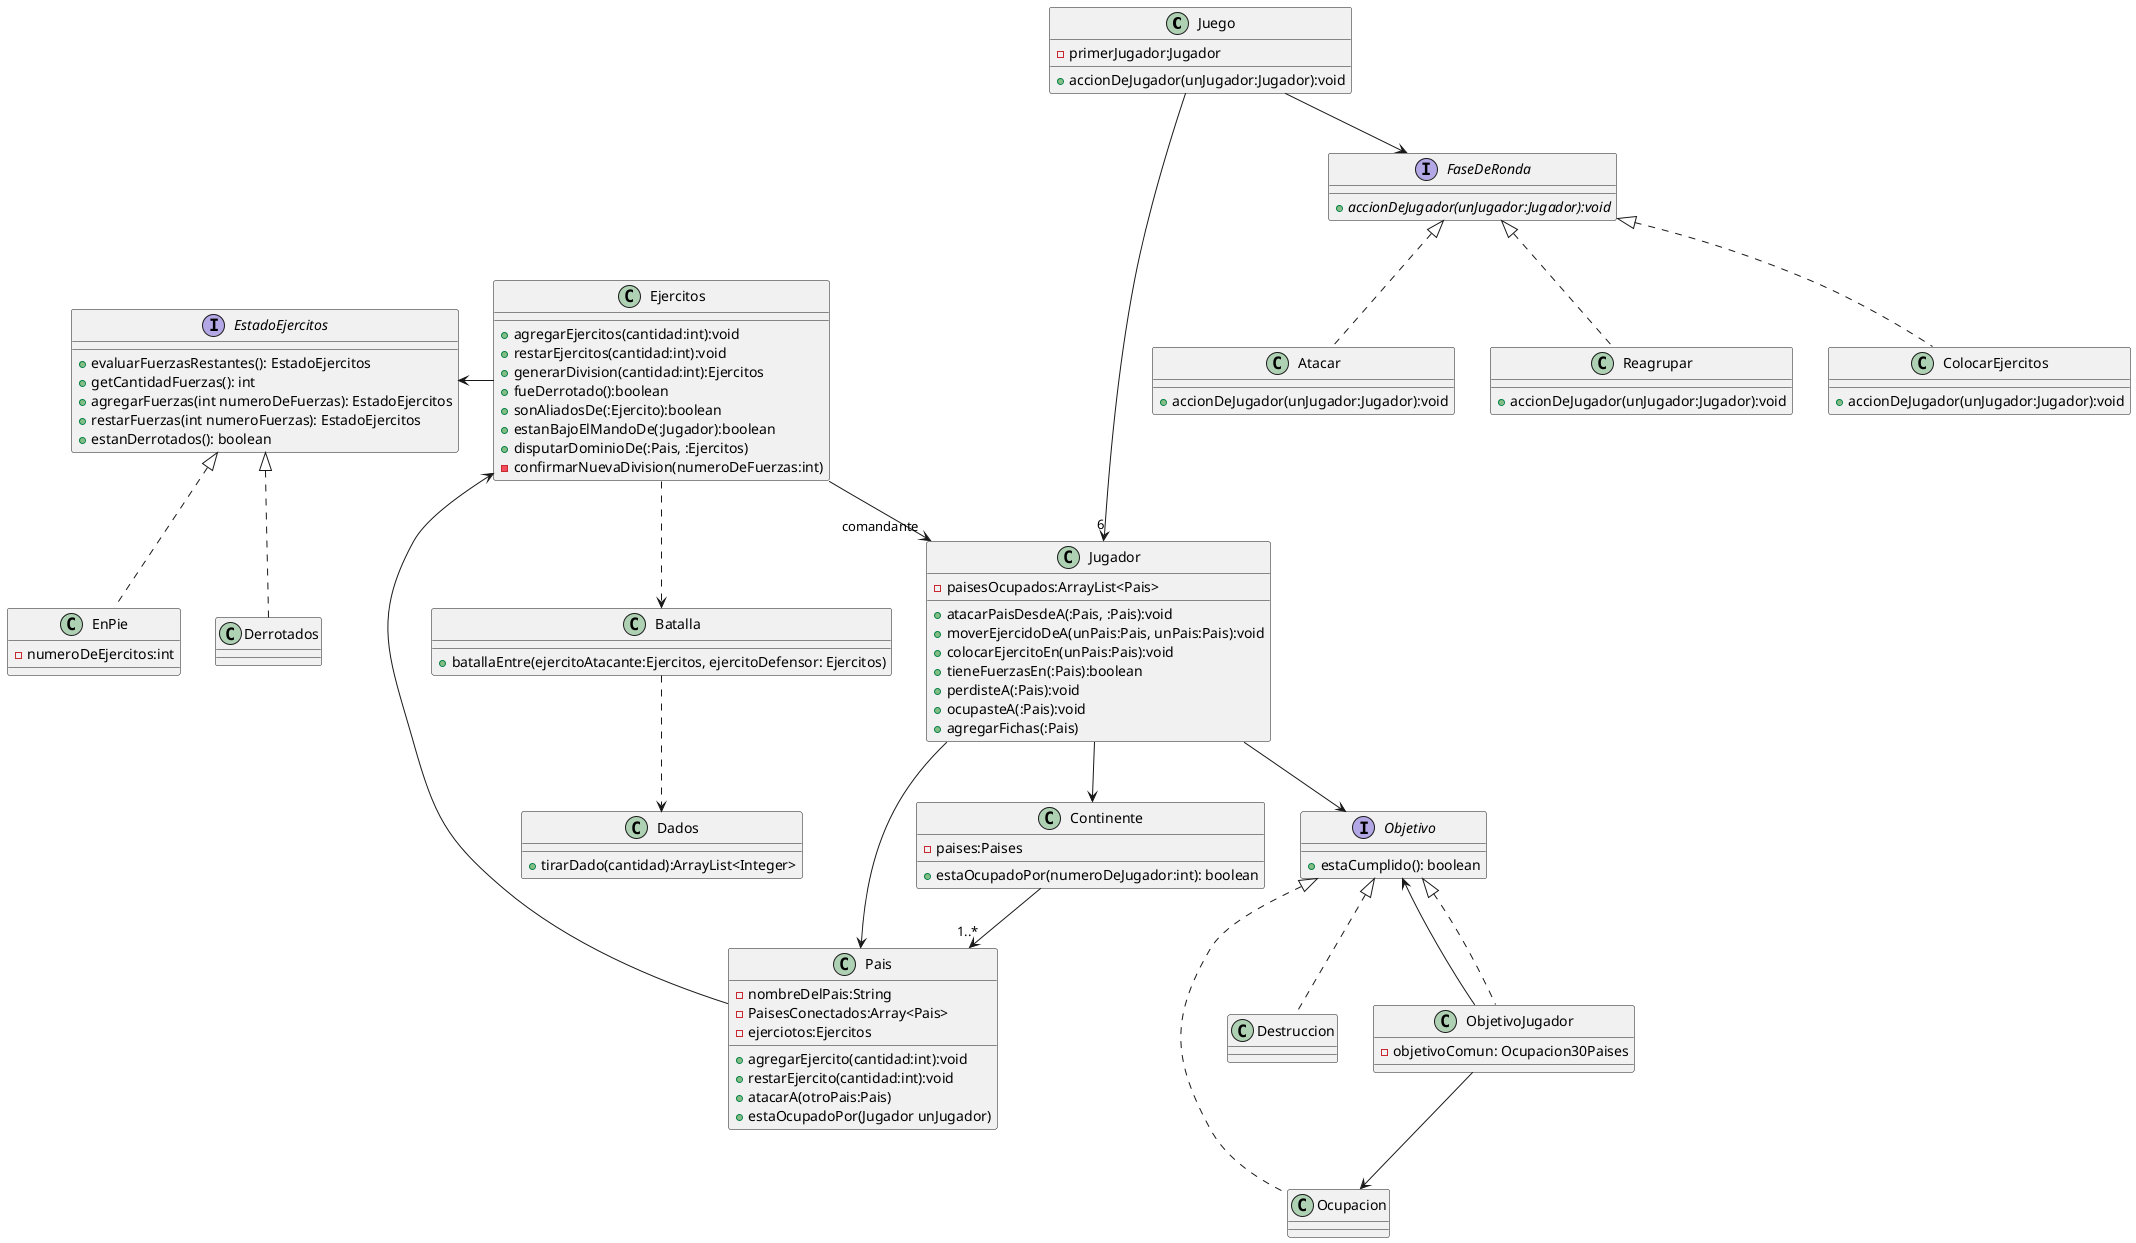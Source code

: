 @startuml
'https://plantuml.com/class-diagram

class Juego{
-primerJugador:Jugador
+accionDeJugador(unJugador:Jugador):void
}

class Jugador{
-paisesOcupados:ArrayList<Pais>
+atacarPaisDesdeA(:Pais, :Pais):void
+moverEjercidoDeA(unPais:Pais, unPais:Pais):void
+colocarEjercitoEn(unPais:Pais):void
+tieneFuerzasEn(:Pais):boolean
+perdisteA(:Pais):void
+ocupasteA(:Pais):void
+agregarFichas(:Pais)
}

class Ejercitos{
+agregarEjercitos(cantidad:int):void
+restarEjercitos(cantidad:int):void
+generarDivision(cantidad:int):Ejercitos
+fueDerrotado():boolean
+sonAliadosDe(:Ejercito):boolean
+estanBajoElMandoDe(:Jugador):boolean
+disputarDominioDe(:Pais, :Ejercitos)
-confirmarNuevaDivision(numeroDeFuerzas:int)
}

interface EstadoEjercitos{
 + evaluarFuerzasRestantes(): EstadoEjercitos
 + getCantidadFuerzas(): int
 + agregarFuerzas(int numeroDeFuerzas): EstadoEjercitos
 + restarFuerzas(int numeroFuerzas): EstadoEjercitos
 + estanDerrotados(): boolean
}

class EnPie{
-numeroDeEjercitos:int
}
class Derrotados{
}

class Pais{
-nombreDelPais:String
-PaisesConectados:Array<Pais>
-ejerciotos:Ejercitos
+agregarEjercito(cantidad:int):void
+restarEjercito(cantidad:int):void
+atacarA(otroPais:Pais)
+estaOcupadoPor(Jugador unJugador)
}


class ObjetivoJugador{
-objetivoComun: Ocupacion30Paises
}

class Dados{
+tirarDado(cantidad):ArrayList<Integer>
}

class Continente{
-paises:Paises
+ estaOcupadoPor(numeroDeJugador:int): boolean
}

interface FaseDeRonda{
+{abstract} accionDeJugador(unJugador:Jugador):void
}

interface Objetivo{
+ estaCumplido(): boolean
}


class Atacar{
+accionDeJugador(unJugador:Jugador):void
}

class Reagrupar{
+accionDeJugador(unJugador:Jugador):void
}

class ColocarEjercitos{
+accionDeJugador(unJugador:Jugador):void
}

class Batalla{
+batallaEntre(ejercitoAtacante:Ejercitos, ejercitoDefensor: Ejercitos)
}

Juego ---->"6" Jugador
Juego --> FaseDeRonda

FaseDeRonda <|.. Atacar
FaseDeRonda <|.. Reagrupar
FaseDeRonda <|.. ColocarEjercitos


Jugador --> Pais
Jugador --> Objetivo
Jugador --> Continente

Pais --> Ejercitos

Objetivo <|.. Ocupacion
Objetivo <|.. Destruccion
Objetivo <-- ObjetivoJugador
Objetivo <|.. ObjetivoJugador

ObjetivoJugador --> Ocupacion

Ejercitos ..> Batalla
Ejercitos --> "comandante" Jugador
EstadoEjercitos <- Ejercitos
EstadoEjercitos <|.. EnPie
EstadoEjercitos <|.. Derrotados

Batalla ..> Dados

Continente --> "1..*" Pais

@enduml